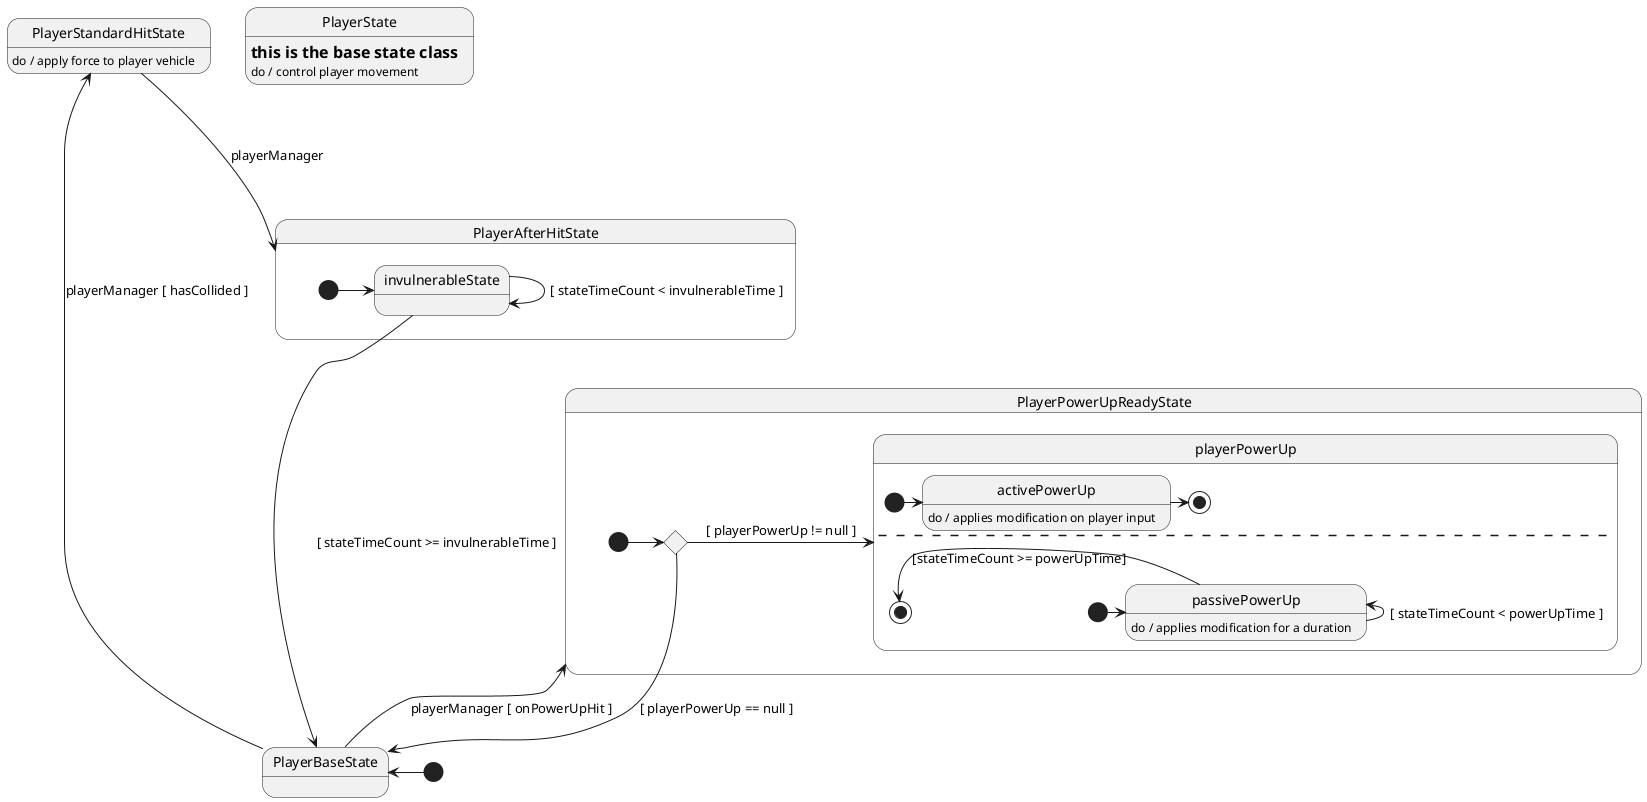 @startuml

state PlayerState : = this is the base state class
state PlayerState : do / control player movement

state PlayerBaseState

[*] -u> PlayerBaseState
PlayerBaseState -l-> PlayerStandardHitState : playerManager [ hasCollided ]
PlayerStandardHitState --d-> PlayerAfterHitState : playerManager

state PlayerStandardHitState : do / apply force to player vehicle

state PlayerAfterHitState{
    [*] -r> invulnerableState
    invulnerableState ---> invulnerableState : [ stateTimeCount < invulnerableTime ]
    invulnerableState ---> PlayerBaseState : [ stateTimeCount >= invulnerableTime ]
}

PlayerBaseState --> PlayerPowerUpReadyState : playerManager [ onPowerUpHit ]

state PlayerPowerUpReadyState{

    state c <<choice>>
    [*] -> c
    c -> playerPowerUp : [ playerPowerUp != null ]
    c --> PlayerBaseState : [ playerPowerUp == null ]

    state playerPowerUp{

        state activePowerUp : do / applies modification on player input
        [*] -> activePowerUp
        activePowerUp -> [*]
        -----

        state passivePowerUp : do / applies modification for a duration
        [*] ->  passivePowerUp
        passivePowerUp -u> passivePowerUp : [ stateTimeCount < powerUpTime ]
        passivePowerUp -l> [*] : [stateTimeCount >= powerUpTime]



    }

}



@enduml